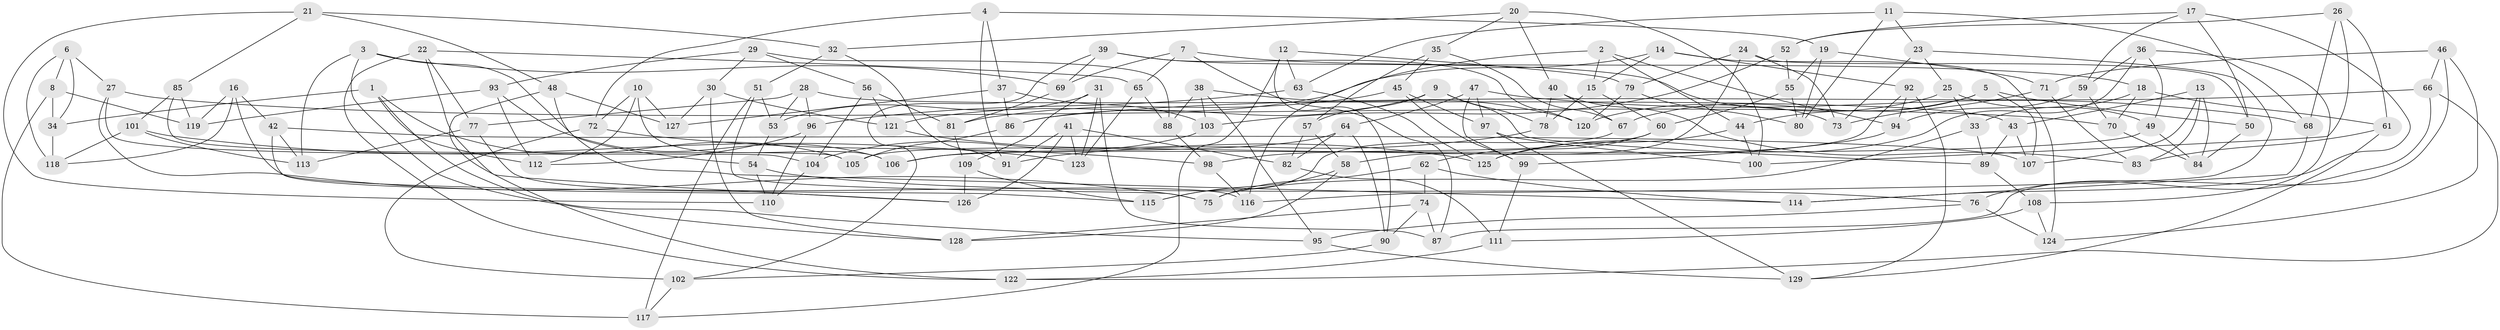 // Generated by graph-tools (version 1.1) at 2025/11/02/27/25 16:11:47]
// undirected, 129 vertices, 258 edges
graph export_dot {
graph [start="1"]
  node [color=gray90,style=filled];
  1;
  2;
  3;
  4;
  5;
  6;
  7;
  8;
  9;
  10;
  11;
  12;
  13;
  14;
  15;
  16;
  17;
  18;
  19;
  20;
  21;
  22;
  23;
  24;
  25;
  26;
  27;
  28;
  29;
  30;
  31;
  32;
  33;
  34;
  35;
  36;
  37;
  38;
  39;
  40;
  41;
  42;
  43;
  44;
  45;
  46;
  47;
  48;
  49;
  50;
  51;
  52;
  53;
  54;
  55;
  56;
  57;
  58;
  59;
  60;
  61;
  62;
  63;
  64;
  65;
  66;
  67;
  68;
  69;
  70;
  71;
  72;
  73;
  74;
  75;
  76;
  77;
  78;
  79;
  80;
  81;
  82;
  83;
  84;
  85;
  86;
  87;
  88;
  89;
  90;
  91;
  92;
  93;
  94;
  95;
  96;
  97;
  98;
  99;
  100;
  101;
  102;
  103;
  104;
  105;
  106;
  107;
  108;
  109;
  110;
  111;
  112;
  113;
  114;
  115;
  116;
  117;
  118;
  119;
  120;
  121;
  122;
  123;
  124;
  125;
  126;
  127;
  128;
  129;
  1 -- 105;
  1 -- 95;
  1 -- 112;
  1 -- 34;
  2 -- 94;
  2 -- 116;
  2 -- 15;
  2 -- 44;
  3 -- 128;
  3 -- 54;
  3 -- 69;
  3 -- 113;
  4 -- 91;
  4 -- 72;
  4 -- 37;
  4 -- 19;
  5 -- 67;
  5 -- 107;
  5 -- 50;
  5 -- 44;
  6 -- 34;
  6 -- 27;
  6 -- 8;
  6 -- 118;
  7 -- 87;
  7 -- 65;
  7 -- 18;
  7 -- 69;
  8 -- 119;
  8 -- 117;
  8 -- 34;
  9 -- 78;
  9 -- 57;
  9 -- 89;
  9 -- 86;
  10 -- 127;
  10 -- 106;
  10 -- 112;
  10 -- 72;
  11 -- 23;
  11 -- 80;
  11 -- 63;
  11 -- 68;
  12 -- 90;
  12 -- 117;
  12 -- 63;
  12 -- 79;
  13 -- 43;
  13 -- 107;
  13 -- 83;
  13 -- 84;
  14 -- 15;
  14 -- 124;
  14 -- 121;
  14 -- 92;
  15 -- 60;
  15 -- 78;
  16 -- 118;
  16 -- 115;
  16 -- 42;
  16 -- 119;
  17 -- 59;
  17 -- 114;
  17 -- 52;
  17 -- 50;
  18 -- 61;
  18 -- 70;
  18 -- 33;
  19 -- 55;
  19 -- 80;
  19 -- 71;
  20 -- 35;
  20 -- 100;
  20 -- 40;
  20 -- 32;
  21 -- 32;
  21 -- 85;
  21 -- 48;
  21 -- 110;
  22 -- 122;
  22 -- 65;
  22 -- 126;
  22 -- 77;
  23 -- 73;
  23 -- 25;
  23 -- 116;
  24 -- 73;
  24 -- 58;
  24 -- 79;
  24 -- 50;
  25 -- 49;
  25 -- 33;
  25 -- 120;
  26 -- 68;
  26 -- 52;
  26 -- 61;
  26 -- 100;
  27 -- 104;
  27 -- 70;
  27 -- 75;
  28 -- 43;
  28 -- 96;
  28 -- 77;
  28 -- 53;
  29 -- 30;
  29 -- 56;
  29 -- 88;
  29 -- 93;
  30 -- 128;
  30 -- 127;
  30 -- 121;
  31 -- 87;
  31 -- 109;
  31 -- 53;
  31 -- 123;
  32 -- 51;
  32 -- 91;
  33 -- 89;
  33 -- 75;
  34 -- 118;
  35 -- 57;
  35 -- 67;
  35 -- 45;
  36 -- 108;
  36 -- 59;
  36 -- 125;
  36 -- 49;
  37 -- 86;
  37 -- 127;
  37 -- 103;
  38 -- 88;
  38 -- 120;
  38 -- 95;
  38 -- 103;
  39 -- 120;
  39 -- 69;
  39 -- 73;
  39 -- 102;
  40 -- 78;
  40 -- 67;
  40 -- 83;
  41 -- 82;
  41 -- 126;
  41 -- 123;
  41 -- 91;
  42 -- 113;
  42 -- 107;
  42 -- 126;
  43 -- 89;
  43 -- 107;
  44 -- 100;
  44 -- 125;
  45 -- 97;
  45 -- 99;
  45 -- 81;
  46 -- 66;
  46 -- 87;
  46 -- 124;
  46 -- 71;
  47 -- 99;
  47 -- 97;
  47 -- 68;
  47 -- 64;
  48 -- 114;
  48 -- 122;
  48 -- 127;
  49 -- 106;
  49 -- 84;
  50 -- 84;
  51 -- 53;
  51 -- 75;
  51 -- 117;
  52 -- 55;
  52 -- 103;
  53 -- 54;
  54 -- 76;
  54 -- 110;
  55 -- 80;
  55 -- 60;
  56 -- 121;
  56 -- 81;
  56 -- 104;
  57 -- 82;
  57 -- 58;
  58 -- 115;
  58 -- 128;
  59 -- 70;
  59 -- 94;
  60 -- 98;
  60 -- 62;
  61 -- 129;
  61 -- 83;
  62 -- 74;
  62 -- 75;
  62 -- 114;
  63 -- 125;
  63 -- 96;
  64 -- 90;
  64 -- 106;
  64 -- 82;
  65 -- 88;
  65 -- 123;
  66 -- 122;
  66 -- 86;
  66 -- 76;
  67 -- 115;
  68 -- 114;
  69 -- 81;
  70 -- 84;
  71 -- 73;
  71 -- 83;
  72 -- 102;
  72 -- 98;
  74 -- 90;
  74 -- 128;
  74 -- 87;
  76 -- 95;
  76 -- 124;
  77 -- 113;
  77 -- 116;
  78 -- 91;
  79 -- 120;
  79 -- 80;
  81 -- 109;
  82 -- 111;
  85 -- 119;
  85 -- 101;
  85 -- 105;
  86 -- 105;
  88 -- 98;
  89 -- 108;
  90 -- 102;
  92 -- 94;
  92 -- 129;
  92 -- 105;
  93 -- 112;
  93 -- 106;
  93 -- 119;
  94 -- 99;
  95 -- 129;
  96 -- 112;
  96 -- 110;
  97 -- 129;
  97 -- 100;
  98 -- 116;
  99 -- 111;
  101 -- 118;
  101 -- 113;
  101 -- 123;
  102 -- 117;
  103 -- 104;
  104 -- 110;
  108 -- 124;
  108 -- 111;
  109 -- 126;
  109 -- 115;
  111 -- 122;
  121 -- 125;
}
